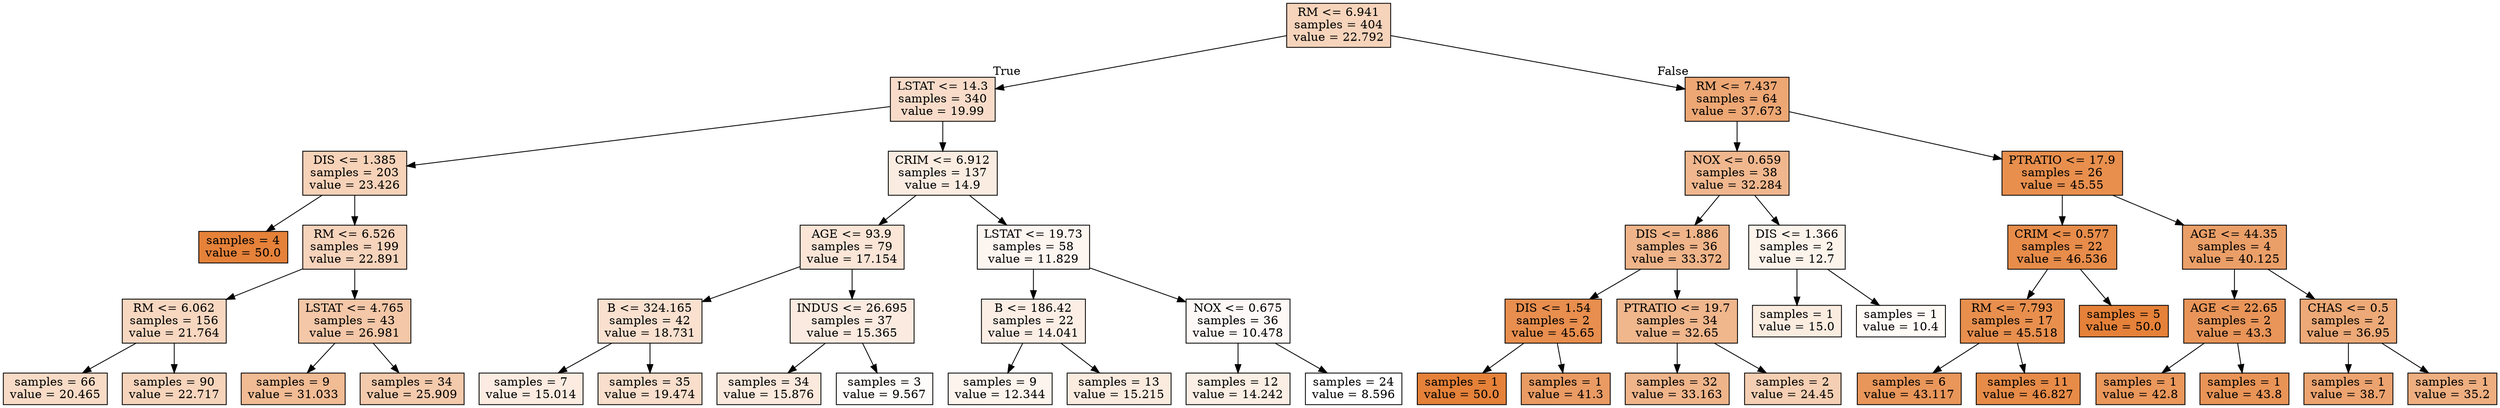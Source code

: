 digraph Tree {
node [shape=box, style="filled", color="black"] ;
0 [label="RM <= 6.941\nsamples = 404\nvalue = 22.792", fillcolor="#f6d4bb"] ;
1 [label="LSTAT <= 14.3\nsamples = 340\nvalue = 19.99", fillcolor="#f8dcc9"] ;
0 -> 1 [labeldistance=2.5, labelangle=45, headlabel="True"] ;
2 [label="DIS <= 1.385\nsamples = 203\nvalue = 23.426", fillcolor="#f6d2b8"] ;
1 -> 2 ;
3 [label="samples = 4\nvalue = 50.0", fillcolor="#e58139"] ;
2 -> 3 ;
4 [label="RM <= 6.526\nsamples = 199\nvalue = 22.891", fillcolor="#f6d3bb"] ;
2 -> 4 ;
5 [label="RM <= 6.062\nsamples = 156\nvalue = 21.764", fillcolor="#f7d7c0"] ;
4 -> 5 ;
6 [label="samples = 66\nvalue = 20.465", fillcolor="#f8dbc6"] ;
5 -> 6 ;
7 [label="samples = 90\nvalue = 22.717", fillcolor="#f6d4bb"] ;
5 -> 7 ;
8 [label="LSTAT <= 4.765\nsamples = 43\nvalue = 26.981", fillcolor="#f3c7a7"] ;
4 -> 8 ;
9 [label="samples = 9\nvalue = 31.033", fillcolor="#f1bb94"] ;
8 -> 9 ;
10 [label="samples = 34\nvalue = 25.909", fillcolor="#f4caac"] ;
8 -> 10 ;
11 [label="CRIM <= 6.912\nsamples = 137\nvalue = 14.9", fillcolor="#fbece1"] ;
1 -> 11 ;
12 [label="AGE <= 93.9\nsamples = 79\nvalue = 17.154", fillcolor="#fae5d6"] ;
11 -> 12 ;
13 [label="B <= 324.165\nsamples = 42\nvalue = 18.731", fillcolor="#f9e0cf"] ;
12 -> 13 ;
14 [label="samples = 7\nvalue = 15.014", fillcolor="#fbebe0"] ;
13 -> 14 ;
15 [label="samples = 35\nvalue = 19.474", fillcolor="#f8decb"] ;
13 -> 15 ;
16 [label="INDUS <= 26.695\nsamples = 37\nvalue = 15.365", fillcolor="#fbeadf"] ;
12 -> 16 ;
17 [label="samples = 34\nvalue = 15.876", fillcolor="#fae9dc"] ;
16 -> 17 ;
18 [label="samples = 3\nvalue = 9.567", fillcolor="#fefcfa"] ;
16 -> 18 ;
19 [label="LSTAT <= 19.73\nsamples = 58\nvalue = 11.829", fillcolor="#fdf5f0"] ;
11 -> 19 ;
20 [label="B <= 186.42\nsamples = 22\nvalue = 14.041", fillcolor="#fceee5"] ;
19 -> 20 ;
21 [label="samples = 9\nvalue = 12.344", fillcolor="#fdf4ed"] ;
20 -> 21 ;
22 [label="samples = 13\nvalue = 15.215", fillcolor="#fbebdf"] ;
20 -> 22 ;
23 [label="NOX <= 0.675\nsamples = 36\nvalue = 10.478", fillcolor="#fef9f6"] ;
19 -> 23 ;
24 [label="samples = 12\nvalue = 14.242", fillcolor="#fbeee4"] ;
23 -> 24 ;
25 [label="samples = 24\nvalue = 8.596", fillcolor="#ffffff"] ;
23 -> 25 ;
26 [label="RM <= 7.437\nsamples = 64\nvalue = 37.673", fillcolor="#eda774"] ;
0 -> 26 [labeldistance=2.5, labelangle=-45, headlabel="False"] ;
27 [label="NOX <= 0.659\nsamples = 38\nvalue = 32.284", fillcolor="#f0b78e"] ;
26 -> 27 ;
28 [label="DIS <= 1.886\nsamples = 36\nvalue = 33.372", fillcolor="#efb489"] ;
27 -> 28 ;
29 [label="DIS <= 1.54\nsamples = 2\nvalue = 45.65", fillcolor="#e88e4e"] ;
28 -> 29 ;
30 [label="samples = 1\nvalue = 50.0", fillcolor="#e58139"] ;
29 -> 30 ;
31 [label="samples = 1\nvalue = 41.3", fillcolor="#ea9b63"] ;
29 -> 31 ;
32 [label="PTRATIO <= 19.7\nsamples = 34\nvalue = 32.65", fillcolor="#f0b68c"] ;
28 -> 32 ;
33 [label="samples = 32\nvalue = 33.163", fillcolor="#f0b48a"] ;
32 -> 33 ;
34 [label="samples = 2\nvalue = 24.45", fillcolor="#f5cfb3"] ;
32 -> 34 ;
35 [label="DIS <= 1.366\nsamples = 2\nvalue = 12.7", fillcolor="#fcf3eb"] ;
27 -> 35 ;
36 [label="samples = 1\nvalue = 15.0", fillcolor="#fbece0"] ;
35 -> 36 ;
37 [label="samples = 1\nvalue = 10.4", fillcolor="#fefaf6"] ;
35 -> 37 ;
38 [label="PTRATIO <= 17.9\nsamples = 26\nvalue = 45.55", fillcolor="#e88f4e"] ;
26 -> 38 ;
39 [label="CRIM <= 0.577\nsamples = 22\nvalue = 46.536", fillcolor="#e78c4a"] ;
38 -> 39 ;
40 [label="RM <= 7.793\nsamples = 17\nvalue = 45.518", fillcolor="#e88f4e"] ;
39 -> 40 ;
41 [label="samples = 6\nvalue = 43.117", fillcolor="#e9965a"] ;
40 -> 41 ;
42 [label="samples = 11\nvalue = 46.827", fillcolor="#e78b48"] ;
40 -> 42 ;
43 [label="samples = 5\nvalue = 50.0", fillcolor="#e58139"] ;
39 -> 43 ;
44 [label="AGE <= 44.35\nsamples = 4\nvalue = 40.125", fillcolor="#eb9f68"] ;
38 -> 44 ;
45 [label="AGE <= 22.65\nsamples = 2\nvalue = 43.3", fillcolor="#e99559"] ;
44 -> 45 ;
46 [label="samples = 1\nvalue = 42.8", fillcolor="#ea975b"] ;
45 -> 46 ;
47 [label="samples = 1\nvalue = 43.8", fillcolor="#e99457"] ;
45 -> 47 ;
48 [label="CHAS <= 0.5\nsamples = 2\nvalue = 36.95", fillcolor="#eda977"] ;
44 -> 48 ;
49 [label="samples = 1\nvalue = 38.7", fillcolor="#eca36f"] ;
48 -> 49 ;
50 [label="samples = 1\nvalue = 35.2", fillcolor="#eeae80"] ;
48 -> 50 ;
}